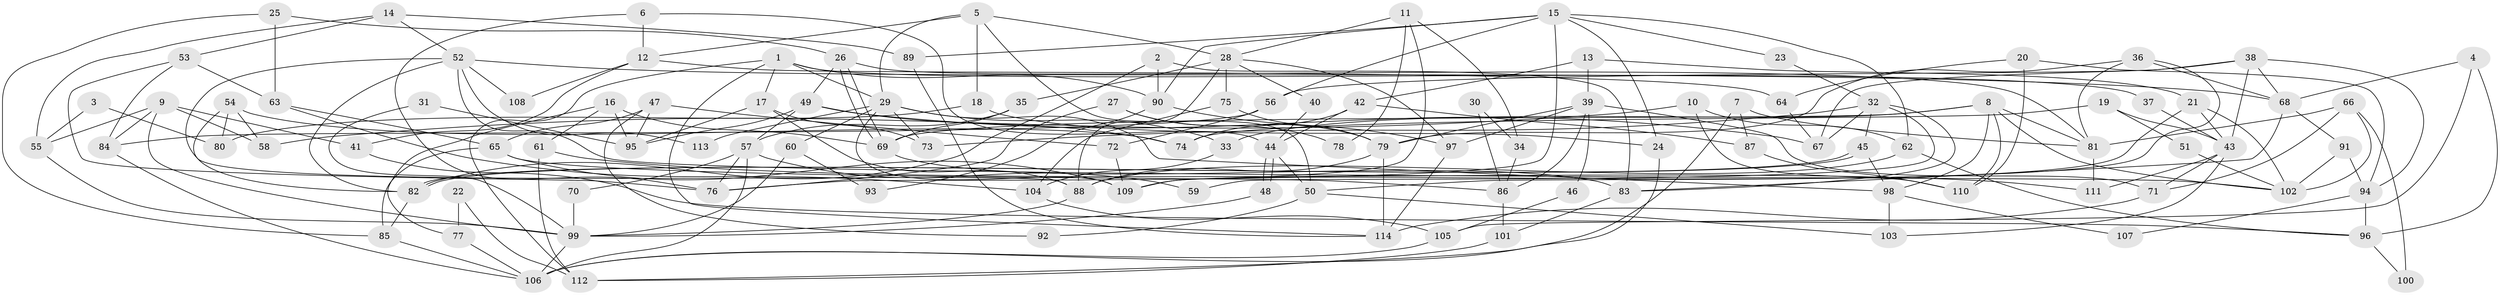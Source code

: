 // coarse degree distribution, {6: 0.1506849315068493, 4: 0.1232876712328767, 5: 0.1506849315068493, 10: 0.0136986301369863, 3: 0.1506849315068493, 7: 0.0958904109589041, 8: 0.0821917808219178, 2: 0.1643835616438356, 9: 0.0547945205479452, 11: 0.0136986301369863}
// Generated by graph-tools (version 1.1) at 2025/24/03/03/25 07:24:01]
// undirected, 114 vertices, 228 edges
graph export_dot {
graph [start="1"]
  node [color=gray90,style=filled];
  1;
  2;
  3;
  4;
  5;
  6;
  7;
  8;
  9;
  10;
  11;
  12;
  13;
  14;
  15;
  16;
  17;
  18;
  19;
  20;
  21;
  22;
  23;
  24;
  25;
  26;
  27;
  28;
  29;
  30;
  31;
  32;
  33;
  34;
  35;
  36;
  37;
  38;
  39;
  40;
  41;
  42;
  43;
  44;
  45;
  46;
  47;
  48;
  49;
  50;
  51;
  52;
  53;
  54;
  55;
  56;
  57;
  58;
  59;
  60;
  61;
  62;
  63;
  64;
  65;
  66;
  67;
  68;
  69;
  70;
  71;
  72;
  73;
  74;
  75;
  76;
  77;
  78;
  79;
  80;
  81;
  82;
  83;
  84;
  85;
  86;
  87;
  88;
  89;
  90;
  91;
  92;
  93;
  94;
  95;
  96;
  97;
  98;
  99;
  100;
  101;
  102;
  103;
  104;
  105;
  106;
  107;
  108;
  109;
  110;
  111;
  112;
  113;
  114;
  1 -- 90;
  1 -- 29;
  1 -- 17;
  1 -- 37;
  1 -- 112;
  1 -- 114;
  2 -- 82;
  2 -- 83;
  2 -- 90;
  3 -- 80;
  3 -- 55;
  4 -- 96;
  4 -- 68;
  4 -- 105;
  5 -- 29;
  5 -- 50;
  5 -- 12;
  5 -- 18;
  5 -- 28;
  6 -- 44;
  6 -- 12;
  6 -- 76;
  7 -- 106;
  7 -- 81;
  7 -- 87;
  8 -- 81;
  8 -- 33;
  8 -- 69;
  8 -- 98;
  8 -- 102;
  8 -- 110;
  9 -- 55;
  9 -- 84;
  9 -- 41;
  9 -- 58;
  9 -- 99;
  10 -- 110;
  10 -- 62;
  10 -- 58;
  11 -- 109;
  11 -- 28;
  11 -- 34;
  11 -- 78;
  12 -- 64;
  12 -- 41;
  12 -- 108;
  13 -- 39;
  13 -- 42;
  13 -- 21;
  14 -- 53;
  14 -- 52;
  14 -- 55;
  14 -- 89;
  15 -- 90;
  15 -- 56;
  15 -- 23;
  15 -- 24;
  15 -- 62;
  15 -- 76;
  15 -- 89;
  16 -- 95;
  16 -- 69;
  16 -- 61;
  16 -- 77;
  17 -- 88;
  17 -- 73;
  17 -- 95;
  18 -- 24;
  18 -- 80;
  19 -- 74;
  19 -- 43;
  19 -- 51;
  20 -- 94;
  20 -- 110;
  20 -- 64;
  21 -- 102;
  21 -- 43;
  21 -- 109;
  22 -- 77;
  22 -- 112;
  23 -- 32;
  24 -- 112;
  25 -- 26;
  25 -- 85;
  25 -- 63;
  26 -- 69;
  26 -- 69;
  26 -- 81;
  26 -- 49;
  27 -- 79;
  27 -- 76;
  27 -- 78;
  28 -- 35;
  28 -- 40;
  28 -- 75;
  28 -- 88;
  28 -- 97;
  29 -- 98;
  29 -- 109;
  29 -- 33;
  29 -- 60;
  29 -- 73;
  29 -- 113;
  30 -- 34;
  30 -- 86;
  31 -- 99;
  31 -- 95;
  32 -- 67;
  32 -- 73;
  32 -- 45;
  32 -- 59;
  32 -- 83;
  33 -- 104;
  34 -- 86;
  35 -- 57;
  35 -- 69;
  36 -- 68;
  36 -- 81;
  36 -- 50;
  36 -- 79;
  37 -- 43;
  38 -- 68;
  38 -- 43;
  38 -- 56;
  38 -- 67;
  38 -- 94;
  39 -- 97;
  39 -- 79;
  39 -- 46;
  39 -- 71;
  39 -- 86;
  40 -- 44;
  41 -- 96;
  42 -- 44;
  42 -- 74;
  42 -- 87;
  43 -- 71;
  43 -- 103;
  43 -- 111;
  44 -- 50;
  44 -- 48;
  44 -- 48;
  45 -- 82;
  45 -- 82;
  45 -- 98;
  46 -- 105;
  47 -- 95;
  47 -- 72;
  47 -- 65;
  47 -- 92;
  48 -- 99;
  49 -- 57;
  49 -- 67;
  49 -- 74;
  49 -- 95;
  50 -- 103;
  50 -- 92;
  51 -- 102;
  52 -- 88;
  52 -- 102;
  52 -- 68;
  52 -- 82;
  52 -- 108;
  52 -- 113;
  53 -- 63;
  53 -- 76;
  53 -- 84;
  54 -- 58;
  54 -- 82;
  54 -- 74;
  54 -- 80;
  55 -- 99;
  56 -- 84;
  56 -- 72;
  57 -- 76;
  57 -- 106;
  57 -- 59;
  57 -- 70;
  60 -- 99;
  60 -- 93;
  61 -- 112;
  61 -- 111;
  62 -- 88;
  62 -- 96;
  63 -- 104;
  63 -- 65;
  64 -- 67;
  65 -- 85;
  65 -- 86;
  65 -- 109;
  66 -- 102;
  66 -- 71;
  66 -- 81;
  66 -- 100;
  68 -- 83;
  68 -- 91;
  69 -- 83;
  70 -- 99;
  71 -- 114;
  72 -- 109;
  75 -- 79;
  75 -- 104;
  77 -- 106;
  79 -- 114;
  79 -- 88;
  81 -- 111;
  82 -- 85;
  83 -- 101;
  84 -- 106;
  85 -- 106;
  86 -- 101;
  87 -- 110;
  88 -- 99;
  89 -- 114;
  90 -- 97;
  90 -- 93;
  91 -- 94;
  91 -- 102;
  94 -- 96;
  94 -- 107;
  96 -- 100;
  97 -- 114;
  98 -- 103;
  98 -- 107;
  99 -- 106;
  101 -- 112;
  104 -- 105;
  105 -- 106;
}
